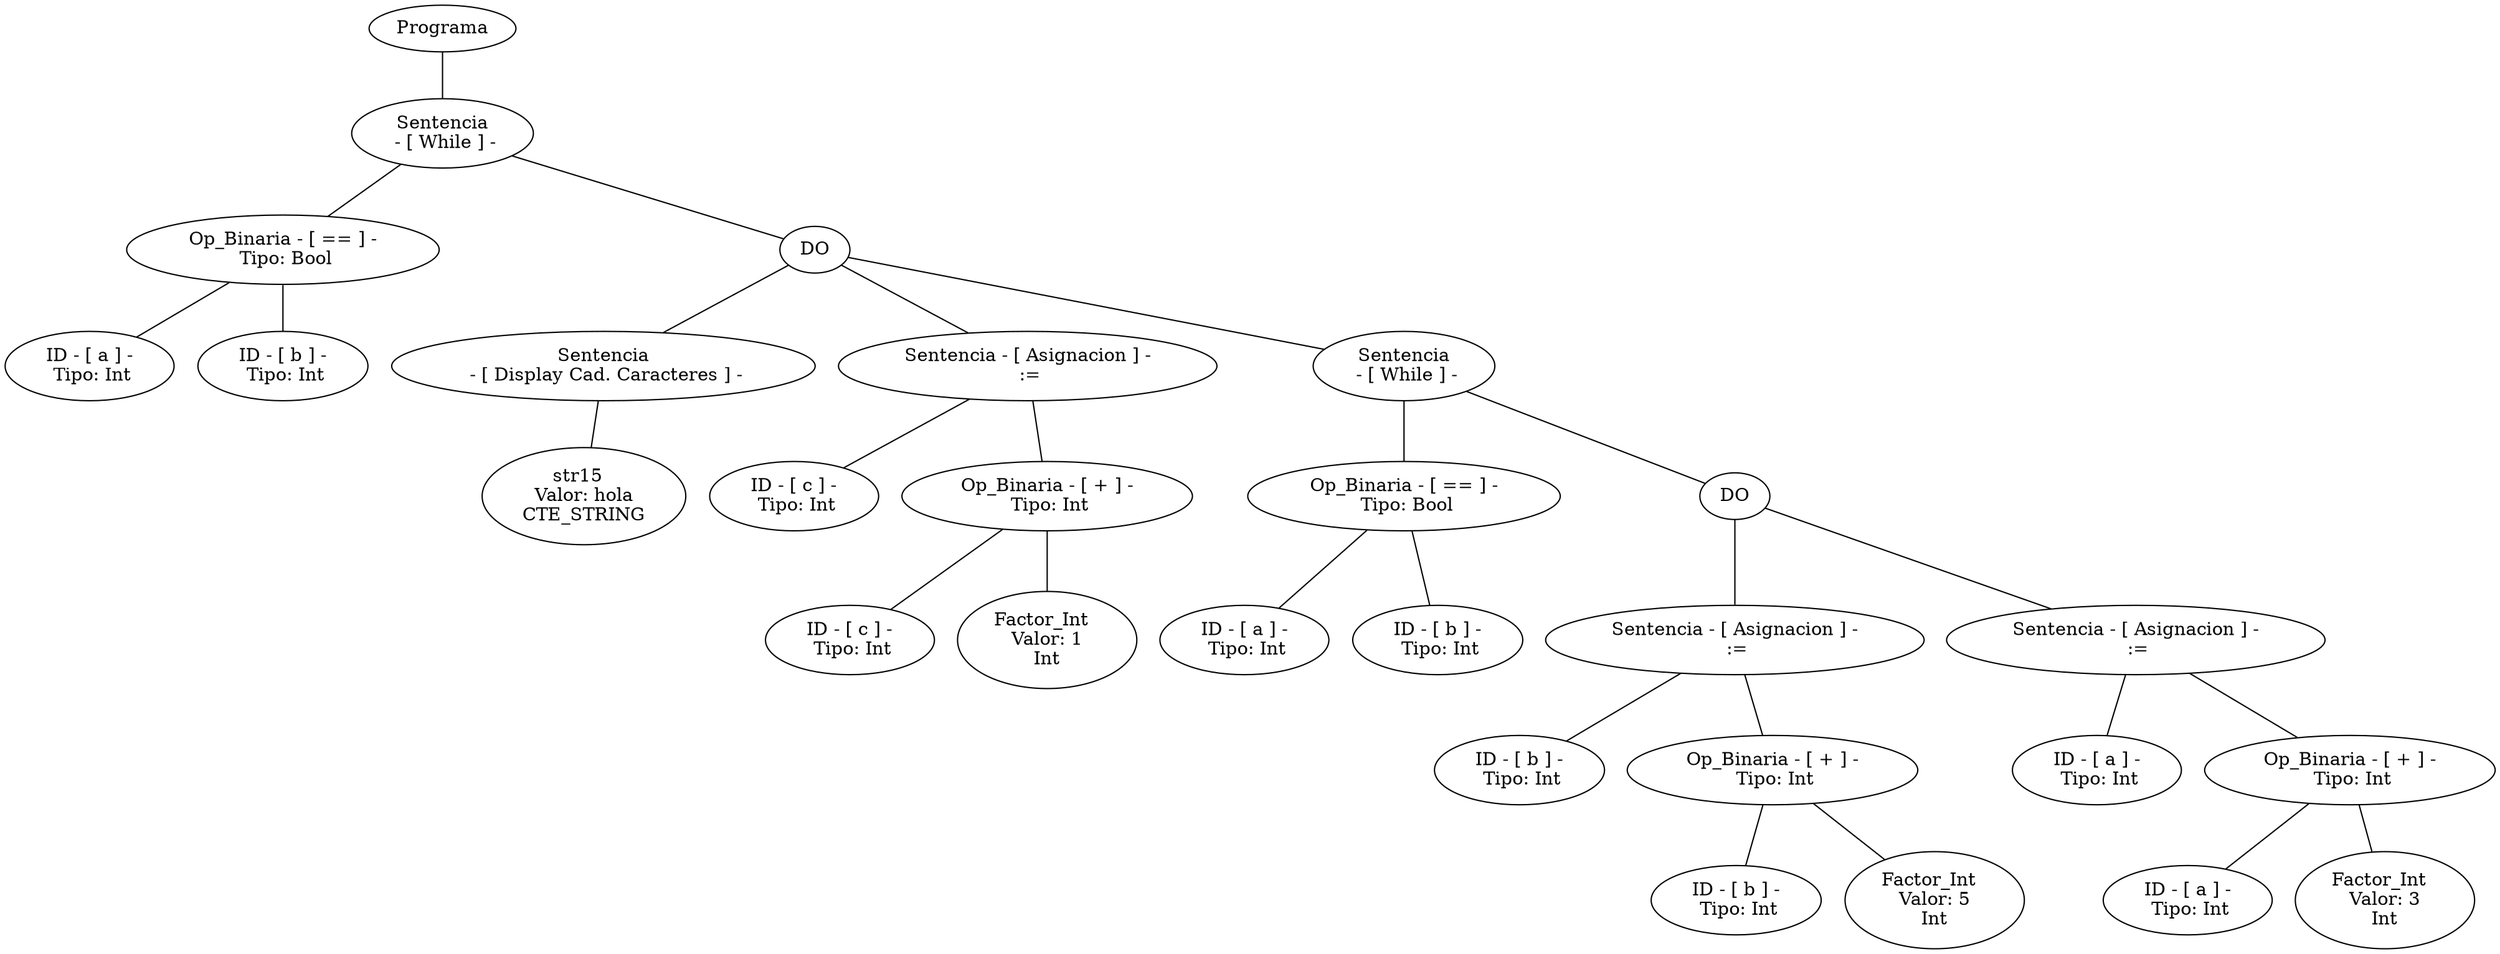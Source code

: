 graph G {nodo_programa[label="Programa"]
nodo_1206660229[label="Sentencia
 - [ While ] -"]
nodo_programa--nodo_1206660229
nodo_1815674630[label=" Op_Binaria - [ == ] - 
 Tipo: Bool"]
nodo_1206660229--nodo_1815674630
nodo_1775156878[label=" ID - [ a ] - 
 Tipo: Int"]
nodo_1815674630--nodo_1775156878
nodo_1335105062[label=" ID - [ b ] - 
 Tipo: Int"]
nodo_1815674630--nodo_1335105062
nodo_12066602291[label="DO"]
nodo_1206660229--nodo_12066602291
nodo_267896023[label="Sentencia
 - [ Display Cad. Caracteres ] -"]
nodo_12066602291--nodo_267896023
nodo_1621955009[label="str15  
 Valor: hola 
CTE_STRING"]
nodo_267896023--nodo_1621955009
nodo_859768763[label="Sentencia - [ Asignacion ] -
 :="]
nodo_12066602291--nodo_859768763
nodo_2012327799[label=" ID - [ c ] - 
 Tipo: Int"]
nodo_859768763--nodo_2012327799
nodo_1777485983[label=" Op_Binaria - [ + ] - 
 Tipo: Int"]
nodo_859768763--nodo_1777485983
nodo_80975355[label=" ID - [ c ] - 
 Tipo: Int"]
nodo_1777485983--nodo_80975355
nodo_1081524910[label="Factor_Int  
 Valor: 1 
Int"]
nodo_1777485983--nodo_1081524910
nodo_10621368[label="Sentencia
 - [ While ] -"]
nodo_12066602291--nodo_10621368
nodo_1377751868[label=" Op_Binaria - [ == ] - 
 Tipo: Bool"]
nodo_10621368--nodo_1377751868
nodo_178166013[label=" ID - [ a ] - 
 Tipo: Int"]
nodo_1377751868--nodo_178166013
nodo_425139570[label=" ID - [ b ] - 
 Tipo: Int"]
nodo_1377751868--nodo_425139570
nodo_106213681[label="DO"]
nodo_10621368--nodo_106213681
nodo_1153360509[label="Sentencia - [ Asignacion ] -
 :="]
nodo_106213681--nodo_1153360509
nodo_848257256[label=" ID - [ b ] - 
 Tipo: Int"]
nodo_1153360509--nodo_848257256
nodo_1612532337[label=" Op_Binaria - [ + ] - 
 Tipo: Int"]
nodo_1153360509--nodo_1612532337
nodo_1059540439[label=" ID - [ b ] - 
 Tipo: Int"]
nodo_1612532337--nodo_1059540439
nodo_1098933182[label="Factor_Int  
 Valor: 5 
Int"]
nodo_1612532337--nodo_1098933182
nodo_980908631[label="Sentencia - [ Asignacion ] -
 :="]
nodo_106213681--nodo_980908631
nodo_1824745836[label=" ID - [ a ] - 
 Tipo: Int"]
nodo_980908631--nodo_1824745836
nodo_166321181[label=" Op_Binaria - [ + ] - 
 Tipo: Int"]
nodo_980908631--nodo_166321181
nodo_1106396872[label=" ID - [ a ] - 
 Tipo: Int"]
nodo_166321181--nodo_1106396872
nodo_61690075[label="Factor_Int  
 Valor: 3 
Int"]
nodo_166321181--nodo_61690075
}
